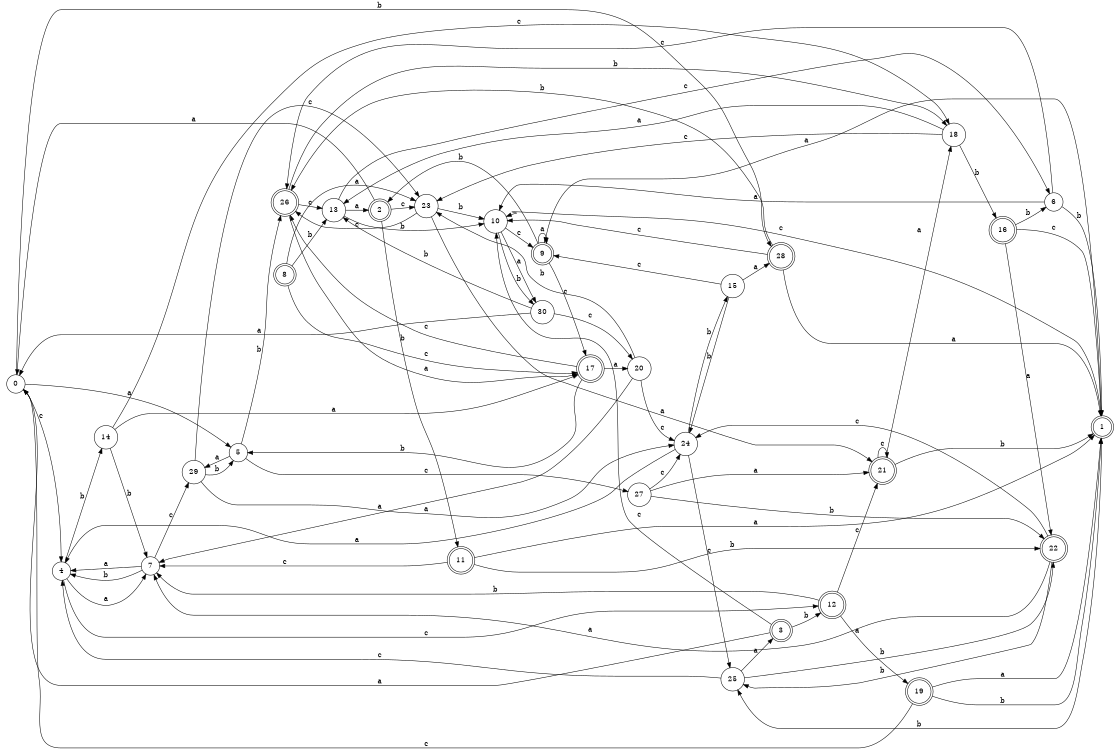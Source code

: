 digraph n25_4 {
__start0 [label="" shape="none"];

rankdir=LR;
size="8,5";

s0 [style="filled", color="black", fillcolor="white" shape="circle", label="0"];
s1 [style="rounded,filled", color="black", fillcolor="white" shape="doublecircle", label="1"];
s2 [style="rounded,filled", color="black", fillcolor="white" shape="doublecircle", label="2"];
s3 [style="rounded,filled", color="black", fillcolor="white" shape="doublecircle", label="3"];
s4 [style="filled", color="black", fillcolor="white" shape="circle", label="4"];
s5 [style="filled", color="black", fillcolor="white" shape="circle", label="5"];
s6 [style="filled", color="black", fillcolor="white" shape="circle", label="6"];
s7 [style="filled", color="black", fillcolor="white" shape="circle", label="7"];
s8 [style="rounded,filled", color="black", fillcolor="white" shape="doublecircle", label="8"];
s9 [style="rounded,filled", color="black", fillcolor="white" shape="doublecircle", label="9"];
s10 [style="filled", color="black", fillcolor="white" shape="circle", label="10"];
s11 [style="rounded,filled", color="black", fillcolor="white" shape="doublecircle", label="11"];
s12 [style="rounded,filled", color="black", fillcolor="white" shape="doublecircle", label="12"];
s13 [style="filled", color="black", fillcolor="white" shape="circle", label="13"];
s14 [style="filled", color="black", fillcolor="white" shape="circle", label="14"];
s15 [style="filled", color="black", fillcolor="white" shape="circle", label="15"];
s16 [style="rounded,filled", color="black", fillcolor="white" shape="doublecircle", label="16"];
s17 [style="rounded,filled", color="black", fillcolor="white" shape="doublecircle", label="17"];
s18 [style="filled", color="black", fillcolor="white" shape="circle", label="18"];
s19 [style="rounded,filled", color="black", fillcolor="white" shape="doublecircle", label="19"];
s20 [style="filled", color="black", fillcolor="white" shape="circle", label="20"];
s21 [style="rounded,filled", color="black", fillcolor="white" shape="doublecircle", label="21"];
s22 [style="rounded,filled", color="black", fillcolor="white" shape="doublecircle", label="22"];
s23 [style="filled", color="black", fillcolor="white" shape="circle", label="23"];
s24 [style="filled", color="black", fillcolor="white" shape="circle", label="24"];
s25 [style="filled", color="black", fillcolor="white" shape="circle", label="25"];
s26 [style="rounded,filled", color="black", fillcolor="white" shape="doublecircle", label="26"];
s27 [style="filled", color="black", fillcolor="white" shape="circle", label="27"];
s28 [style="rounded,filled", color="black", fillcolor="white" shape="doublecircle", label="28"];
s29 [style="filled", color="black", fillcolor="white" shape="circle", label="29"];
s30 [style="filled", color="black", fillcolor="white" shape="circle", label="30"];
s0 -> s5 [label="a"];
s0 -> s28 [label="b"];
s0 -> s4 [label="c"];
s1 -> s9 [label="a"];
s1 -> s25 [label="b"];
s1 -> s10 [label="c"];
s2 -> s0 [label="a"];
s2 -> s11 [label="b"];
s2 -> s23 [label="c"];
s3 -> s0 [label="a"];
s3 -> s12 [label="b"];
s3 -> s10 [label="c"];
s4 -> s7 [label="a"];
s4 -> s14 [label="b"];
s4 -> s12 [label="c"];
s5 -> s29 [label="a"];
s5 -> s26 [label="b"];
s5 -> s27 [label="c"];
s6 -> s10 [label="a"];
s6 -> s1 [label="b"];
s6 -> s26 [label="c"];
s7 -> s4 [label="a"];
s7 -> s4 [label="b"];
s7 -> s29 [label="c"];
s8 -> s23 [label="a"];
s8 -> s13 [label="b"];
s8 -> s17 [label="c"];
s9 -> s9 [label="a"];
s9 -> s2 [label="b"];
s9 -> s17 [label="c"];
s10 -> s30 [label="a"];
s10 -> s30 [label="b"];
s10 -> s9 [label="c"];
s11 -> s1 [label="a"];
s11 -> s22 [label="b"];
s11 -> s7 [label="c"];
s12 -> s19 [label="a"];
s12 -> s7 [label="b"];
s12 -> s21 [label="c"];
s13 -> s2 [label="a"];
s13 -> s10 [label="b"];
s13 -> s6 [label="c"];
s14 -> s17 [label="a"];
s14 -> s7 [label="b"];
s14 -> s18 [label="c"];
s15 -> s28 [label="a"];
s15 -> s24 [label="b"];
s15 -> s9 [label="c"];
s16 -> s22 [label="a"];
s16 -> s6 [label="b"];
s16 -> s1 [label="c"];
s17 -> s20 [label="a"];
s17 -> s5 [label="b"];
s17 -> s26 [label="c"];
s18 -> s13 [label="a"];
s18 -> s16 [label="b"];
s18 -> s23 [label="c"];
s19 -> s1 [label="a"];
s19 -> s1 [label="b"];
s19 -> s0 [label="c"];
s20 -> s7 [label="a"];
s20 -> s23 [label="b"];
s20 -> s24 [label="c"];
s21 -> s18 [label="a"];
s21 -> s1 [label="b"];
s21 -> s21 [label="c"];
s22 -> s7 [label="a"];
s22 -> s25 [label="b"];
s22 -> s24 [label="c"];
s23 -> s21 [label="a"];
s23 -> s10 [label="b"];
s23 -> s26 [label="c"];
s24 -> s4 [label="a"];
s24 -> s15 [label="b"];
s24 -> s25 [label="c"];
s25 -> s3 [label="a"];
s25 -> s22 [label="b"];
s25 -> s4 [label="c"];
s26 -> s17 [label="a"];
s26 -> s18 [label="b"];
s26 -> s13 [label="c"];
s27 -> s21 [label="a"];
s27 -> s22 [label="b"];
s27 -> s24 [label="c"];
s28 -> s1 [label="a"];
s28 -> s26 [label="b"];
s28 -> s10 [label="c"];
s29 -> s24 [label="a"];
s29 -> s5 [label="b"];
s29 -> s23 [label="c"];
s30 -> s0 [label="a"];
s30 -> s13 [label="b"];
s30 -> s20 [label="c"];

}